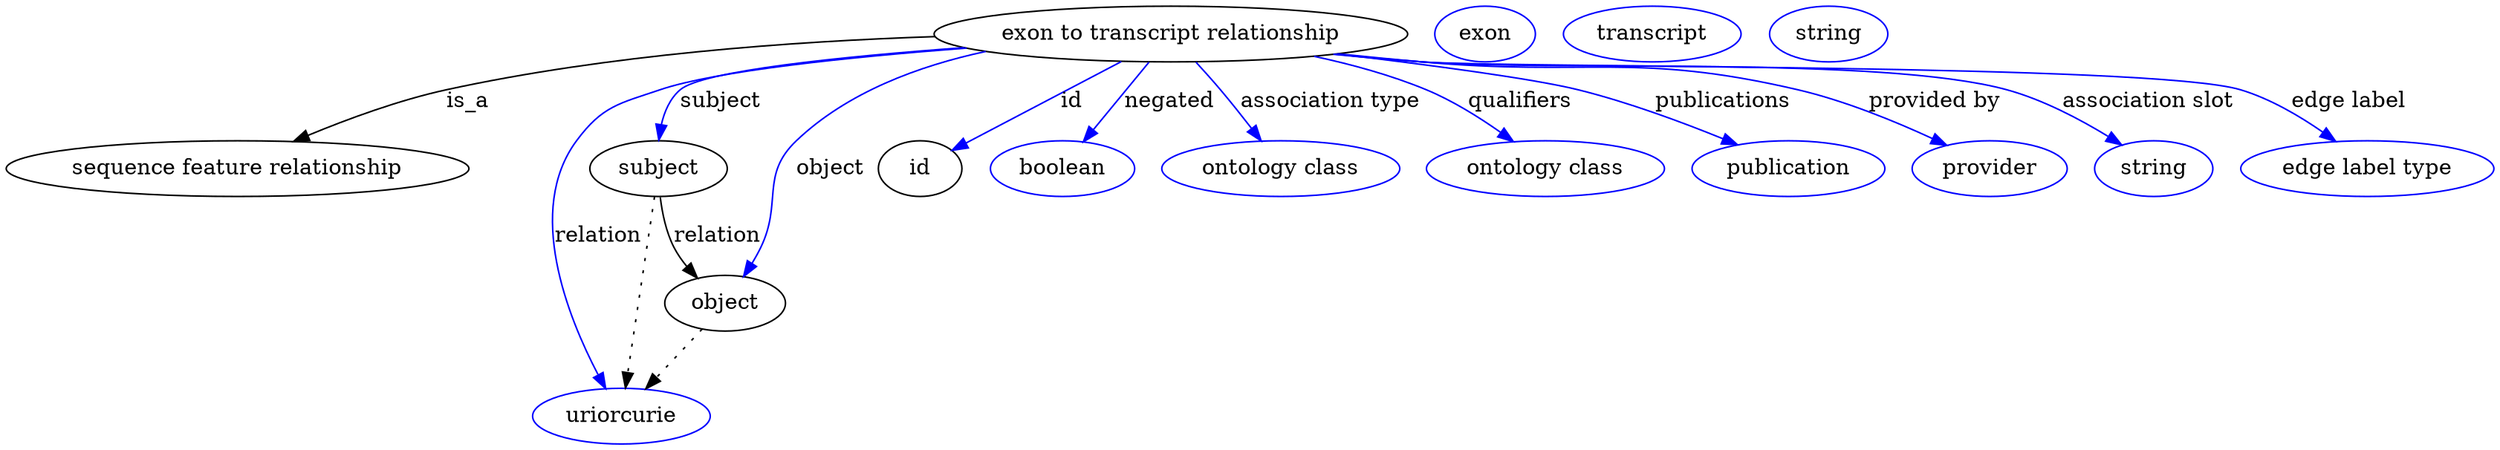 digraph {
	graph [bb="0,0,1328.1,283"];
	node [label="\N"];
	"exon to transcript relationship"	 [height=0.5,
		label="exon to transcript relationship",
		pos="623.74,265",
		width=3.2317];
	"sequence feature relationship"	 [height=0.5,
		pos="113.74,178",
		width=3.1594];
	"exon to transcript relationship" -> "sequence feature relationship"	 [label=is_a,
		lp="230.74,221.5",
		pos="e,142.77,195.5 512.65,259.57 412.46,253.86 272.95,243.65 219.74,229 196.11,222.5 171.35,210.88 151.7,200.38"];
	subject	 [height=0.5,
		pos="330.74,178",
		width=0.99297];
	"exon to transcript relationship" -> subject	 [color=blue,
		label=subject,
		lp="369.24,221.5",
		pos="e,332.77,196.09 520.8,256.61 448.85,249.87 363.3,239.8 349.74,229 342.57,223.29 338.1,214.58 335.32,205.97",
		style=solid];
	relation	 [color=blue,
		height=0.5,
		label=uriorcurie,
		pos="312.74,18",
		width=1.2638];
	"exon to transcript relationship" -> relation	 [color=blue,
		label=relation,
		lp="294.74,134.5",
		pos="e,302.96,35.659 519.18,257.1 450.62,250.95 367.77,241.37 334.74,229 310.15,219.79 299.34,218.46 285.74,196 257.06,148.63 281.01,\
81.572 298.48,44.765",
		style=solid];
	object	 [height=0.5,
		pos="372.74,91",
		width=0.9027];
	"exon to transcript relationship" -> object	 [color=blue,
		label=object,
		lp="428.74,178",
		pos="e,380.9,108.44 557,250.22 502.97,237.03 432.55,216.66 411.74,196 388.8,173.22 400.43,157.14 388.74,127 387.55,123.94 386.25,120.76 \
384.91,117.62",
		style=solid];
	id	 [height=0.5,
		pos="481.74,178",
		width=0.75];
	"exon to transcript relationship" -> id	 [color=blue,
		label=id,
		lp="567.24,221.5",
		pos="e,501.74,190.25 595,247.39 570.32,232.27 534.92,210.58 510.29,195.49",
		style=solid];
	negated	 [color=blue,
		height=0.5,
		label=boolean,
		pos="564.74,178",
		width=1.0652];
	"exon to transcript relationship" -> negated	 [color=blue,
		label=negated,
		lp="620.24,221.5",
		pos="e,576.55,195.41 611.52,246.97 603.1,234.56 591.78,217.88 582.39,204.03",
		style=solid];
	"association type"	 [color=blue,
		height=0.5,
		label="ontology class",
		pos="682.74,178",
		width=1.7151];
	"exon to transcript relationship" -> "association type"	 [color=blue,
		label="association type",
		lp="701.74,221.5",
		pos="e,670.73,195.71 635.96,246.97 644.33,234.64 655.55,218.1 664.9,204.3",
		style=solid];
	qualifiers	 [color=blue,
		height=0.5,
		label="ontology class",
		pos="823.74,178",
		width=1.7151];
	"exon to transcript relationship" -> qualifiers	 [color=blue,
		label=qualifiers,
		lp="801.74,221.5",
		pos="e,802.85,195.14 690.61,250.24 710.15,244.78 731.22,237.74 749.74,229 765.48,221.57 781.56,210.93 794.69,201.29",
		style=solid];
	publications	 [color=blue,
		height=0.5,
		label=publication,
		pos="953.74,178",
		width=1.3902];
	"exon to transcript relationship" -> publications	 [color=blue,
		label=publications,
		lp="907.24,221.5",
		pos="e,923.84,192.73 707.33,252.48 754.56,245.02 808.65,235.73 831.74,229 860.21,220.7 891.02,207.79 914.55,197.03",
		style=solid];
	"provided by"	 [color=blue,
		height=0.5,
		label=provider,
		pos="1061.7,178",
		width=1.1193];
	"exon to transcript relationship" -> "provided by"	 [color=blue,
		label="provided by",
		lp="1021.7,221.5",
		pos="e,1036.1,192.03 707.04,252.4 720.95,250.47 735.24,248.59 748.74,247 835.62,236.76 860.01,250.75 944.74,229 973.6,221.59 1004.4,207.89 \
1027.2,196.56",
		style=solid];
	"association slot"	 [color=blue,
		height=0.5,
		label=string,
		pos="1150.7,178",
		width=0.84854];
	"exon to transcript relationship" -> "association slot"	 [color=blue,
		label="association slot",
		lp="1135.7,221.5",
		pos="e,1131.4,192.11 705.65,252.19 719.99,250.24 734.78,248.41 748.74,247 817.4,240.08 992.46,248.21 1058.7,229 1081.7,222.33 1105.3,\
209.11 1122.8,197.8",
		style=solid];
	"edge label"	 [color=blue,
		height=0.5,
		label="edge label type",
		pos="1263.7,178",
		width=1.7873];
	"exon to transcript relationship" -> "edge label"	 [color=blue,
		label="edge label",
		lp="1240.7,221.5",
		pos="e,1243,195.16 704.96,252.09 719.51,250.12 734.55,248.31 748.74,247 844.64,238.13 1089.7,257.37 1181.7,229 1200.8,223.14 1219.8,211.75 \
1234.7,201.22",
		style=solid];
	subject -> relation	 [pos="e,314.79,36.223 328.71,159.96 325.6,132.35 319.64,79.375 315.95,46.525",
		style=dotted];
	subject -> object	 [label=relation,
		lp="367.74,134.5",
		pos="e,359.12,107.49 334.87,159.99 337.54,149.97 341.5,137.45 346.74,127 348.64,123.2 350.93,119.37 353.36,115.69"];
	"exon to transcript relationship_subject"	 [color=blue,
		height=0.5,
		label=exon,
		pos="785.74,265",
		width=0.77632];
	object -> relation	 [pos="e,326.93,35.261 359.12,74.435 351.54,65.207 341.94,53.528 333.44,43.191",
		style=dotted];
	"exon to transcript relationship_object"	 [color=blue,
		height=0.5,
		label=transcript,
		pos="875.74,265",
		width=1.2277];
	association_id	 [color=blue,
		height=0.5,
		label=string,
		pos="968.74,265",
		width=0.84854];
}
